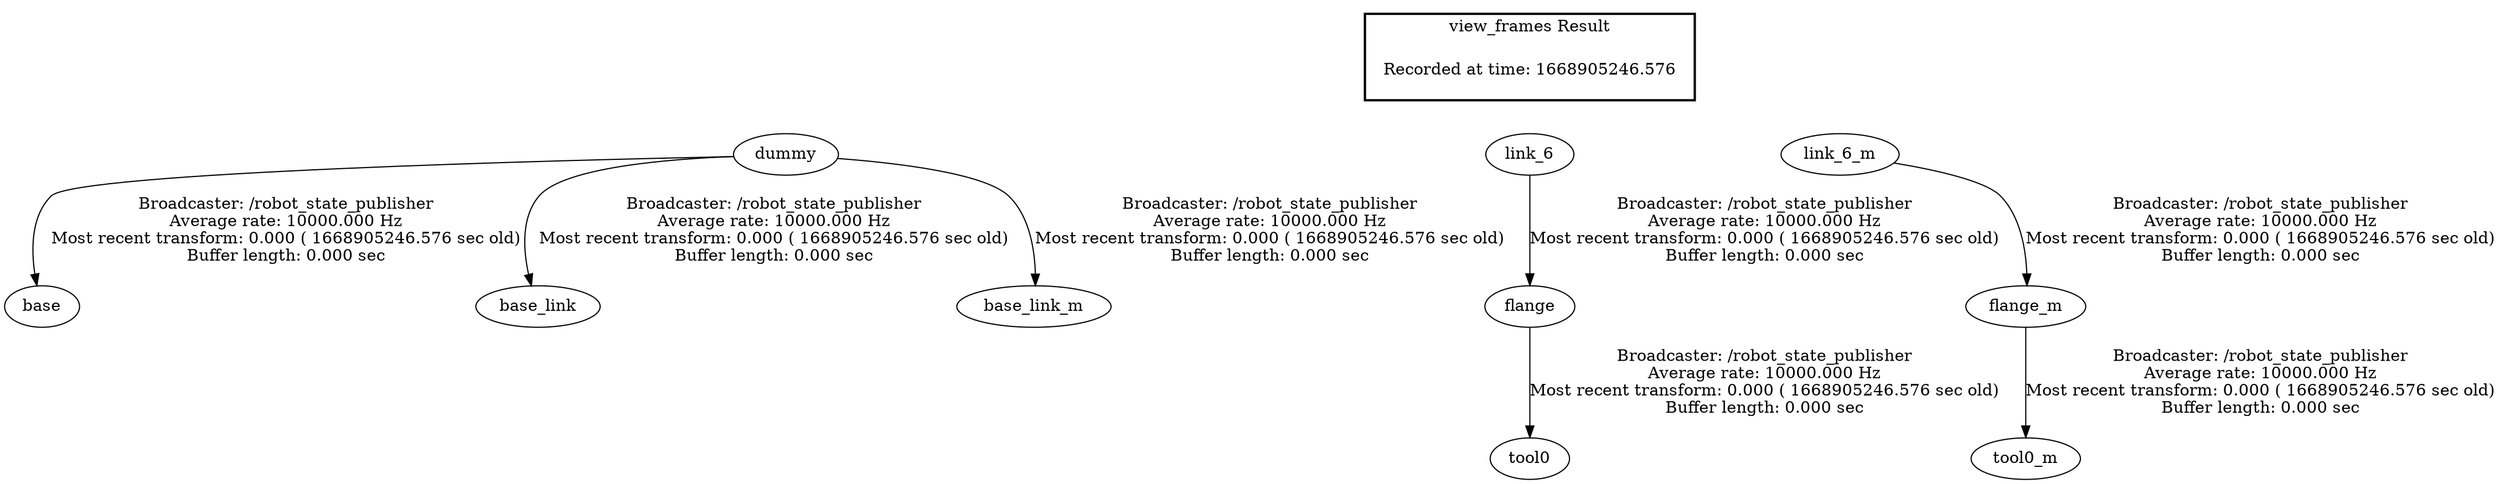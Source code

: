 digraph G {
"dummy" -> "base"[label="Broadcaster: /robot_state_publisher\nAverage rate: 10000.000 Hz\nMost recent transform: 0.000 ( 1668905246.576 sec old)\nBuffer length: 0.000 sec\n"];
"dummy" -> "base_link"[label="Broadcaster: /robot_state_publisher\nAverage rate: 10000.000 Hz\nMost recent transform: 0.000 ( 1668905246.576 sec old)\nBuffer length: 0.000 sec\n"];
"dummy" -> "base_link_m"[label="Broadcaster: /robot_state_publisher\nAverage rate: 10000.000 Hz\nMost recent transform: 0.000 ( 1668905246.576 sec old)\nBuffer length: 0.000 sec\n"];
"link_6" -> "flange"[label="Broadcaster: /robot_state_publisher\nAverage rate: 10000.000 Hz\nMost recent transform: 0.000 ( 1668905246.576 sec old)\nBuffer length: 0.000 sec\n"];
"link_6_m" -> "flange_m"[label="Broadcaster: /robot_state_publisher\nAverage rate: 10000.000 Hz\nMost recent transform: 0.000 ( 1668905246.576 sec old)\nBuffer length: 0.000 sec\n"];
"flange" -> "tool0"[label="Broadcaster: /robot_state_publisher\nAverage rate: 10000.000 Hz\nMost recent transform: 0.000 ( 1668905246.576 sec old)\nBuffer length: 0.000 sec\n"];
"flange_m" -> "tool0_m"[label="Broadcaster: /robot_state_publisher\nAverage rate: 10000.000 Hz\nMost recent transform: 0.000 ( 1668905246.576 sec old)\nBuffer length: 0.000 sec\n"];
edge [style=invis];
 subgraph cluster_legend { style=bold; color=black; label ="view_frames Result";
"Recorded at time: 1668905246.576"[ shape=plaintext ] ;
 }->"dummy";
edge [style=invis];
 subgraph cluster_legend { style=bold; color=black; label ="view_frames Result";
"Recorded at time: 1668905246.576"[ shape=plaintext ] ;
 }->"link_6";
edge [style=invis];
 subgraph cluster_legend { style=bold; color=black; label ="view_frames Result";
"Recorded at time: 1668905246.576"[ shape=plaintext ] ;
 }->"link_6_m";
}